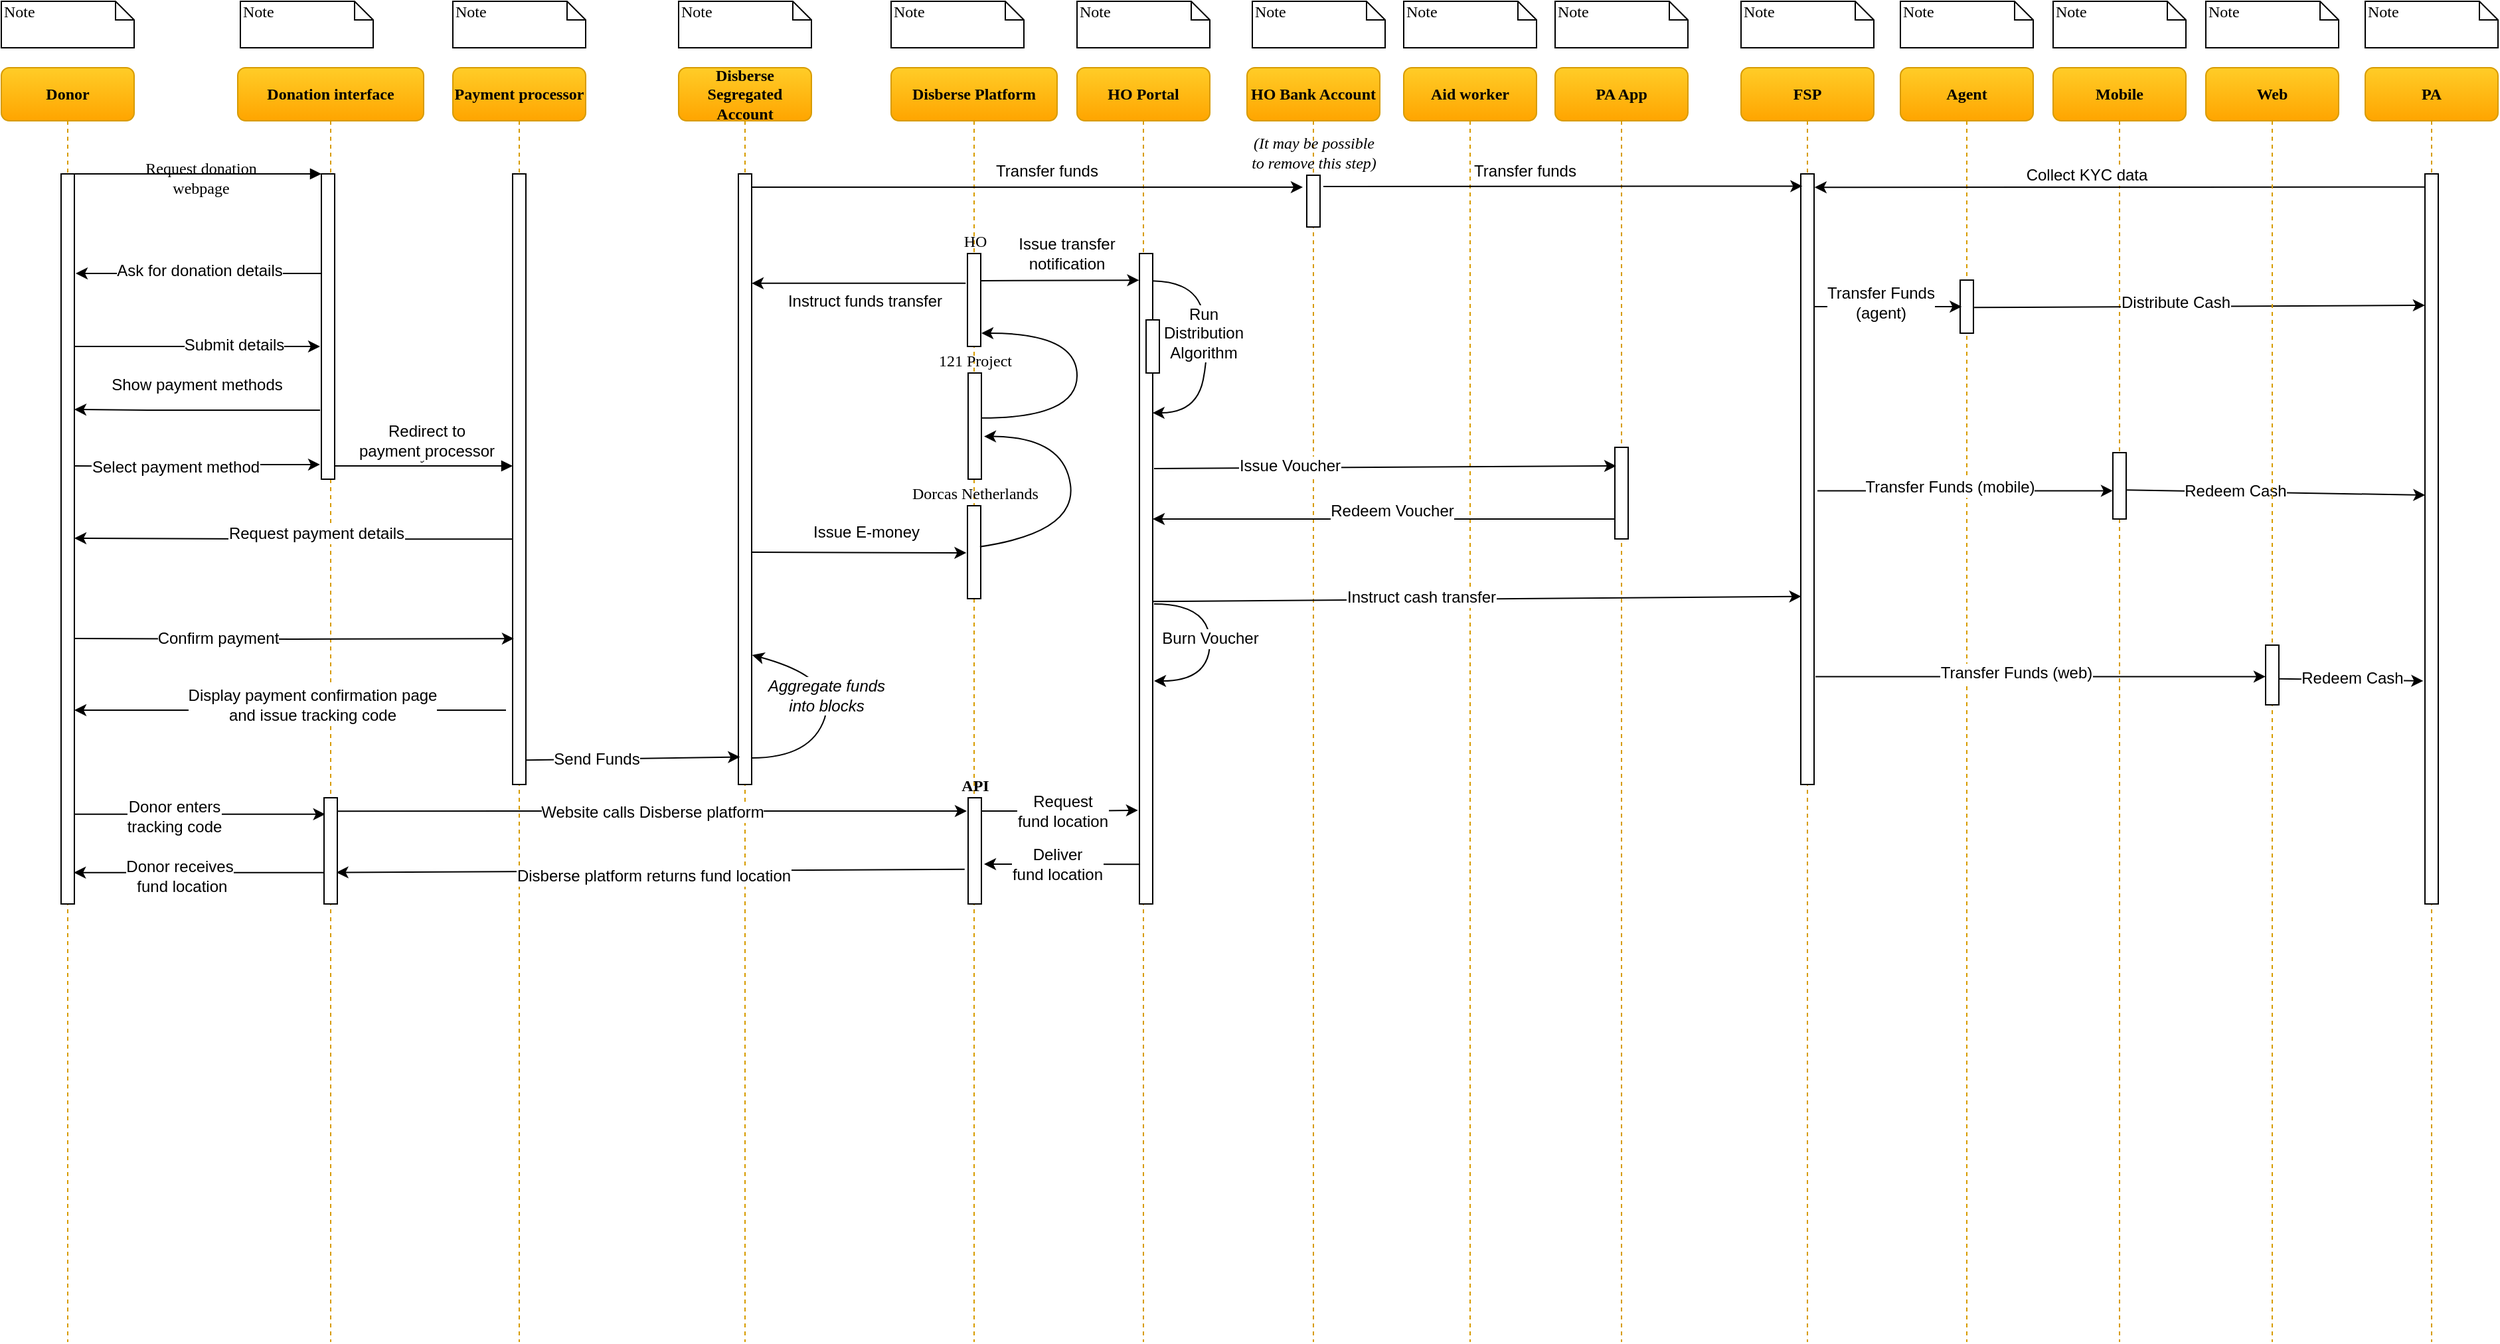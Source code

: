 <mxfile version="11.0.7" type="github"><diagram name="Voucher Economy" id="13e1069c-82ec-6db2-03f1-153e76fe0fe0"><mxGraphModel dx="1422" dy="810" grid="1" gridSize="10" guides="1" tooltips="1" connect="1" arrows="1" fold="1" page="1" pageScale="1" pageWidth="1169" pageHeight="827" background="#ffffff" math="0" shadow="0"><root><mxCell id="0"/><mxCell id="1" parent="0"/><mxCell id="7baba1c4bc27f4b0-2" value="Donation interface" style="shape=umlLifeline;perimeter=lifelinePerimeter;whiteSpace=wrap;html=1;container=1;collapsible=0;recursiveResize=0;outlineConnect=0;rounded=1;shadow=0;comic=0;labelBackgroundColor=none;strokeColor=#d79b00;strokeWidth=1;fillColor=#ffcd28;fontFamily=Verdana;fontSize=12;fontColor=#000000;align=center;fontStyle=1;gradientColor=#ffa500;" parent="1" vertex="1"><mxGeometry x="238" y="80" width="140" height="960" as="geometry"/></mxCell><mxCell id="7baba1c4bc27f4b0-10" value="" style="html=1;points=[];perimeter=orthogonalPerimeter;rounded=0;shadow=0;comic=0;labelBackgroundColor=none;strokeColor=#000000;strokeWidth=1;fillColor=#FFFFFF;fontFamily=Verdana;fontSize=12;fontColor=#000000;align=center;" parent="7baba1c4bc27f4b0-2" vertex="1"><mxGeometry x="63" y="80" width="10" height="230" as="geometry"/></mxCell><mxCell id="sv2td1icU-97Tw6SDSd2-31" value="" style="html=1;points=[];perimeter=orthogonalPerimeter;rounded=0;shadow=0;comic=0;labelBackgroundColor=none;strokeColor=#000000;strokeWidth=1;fillColor=#FFFFFF;fontFamily=Verdana;fontSize=12;fontColor=#000000;align=center;" parent="7baba1c4bc27f4b0-2" vertex="1"><mxGeometry x="65" y="550" width="10" height="80" as="geometry"/></mxCell><mxCell id="7baba1c4bc27f4b0-3" value="Payment processor" style="shape=umlLifeline;perimeter=lifelinePerimeter;whiteSpace=wrap;html=1;container=1;collapsible=0;recursiveResize=0;outlineConnect=0;rounded=1;shadow=0;comic=0;labelBackgroundColor=none;strokeColor=#d79b00;strokeWidth=1;fillColor=#ffcd28;fontFamily=Verdana;fontSize=12;fontColor=#000000;align=center;fontStyle=1;gradientColor=#ffa500;" parent="1" vertex="1"><mxGeometry x="400" y="80" width="100" height="960" as="geometry"/></mxCell><mxCell id="7baba1c4bc27f4b0-13" value="" style="html=1;points=[];perimeter=orthogonalPerimeter;rounded=0;shadow=0;comic=0;labelBackgroundColor=none;strokeColor=#000000;strokeWidth=1;fillColor=#FFFFFF;fontFamily=Verdana;fontSize=12;fontColor=#000000;align=center;" parent="7baba1c4bc27f4b0-3" vertex="1"><mxGeometry x="45" y="80" width="10" height="460" as="geometry"/></mxCell><mxCell id="7baba1c4bc27f4b0-4" value="Disberse Platform" style="shape=umlLifeline;perimeter=lifelinePerimeter;whiteSpace=wrap;html=1;container=1;collapsible=0;recursiveResize=0;outlineConnect=0;rounded=1;shadow=0;comic=0;labelBackgroundColor=none;strokeColor=#d79b00;strokeWidth=1;fillColor=#ffcd28;fontFamily=Verdana;fontSize=12;fontColor=#000000;align=center;fontStyle=1;gradientColor=#ffa500;" parent="1" vertex="1"><mxGeometry x="730" y="80" width="125" height="960" as="geometry"/></mxCell><mxCell id="CLC3MCdHt6e1u6FwwesH-14" value="121 Project" style="html=1;points=[];perimeter=orthogonalPerimeter;rounded=0;shadow=0;comic=0;labelBackgroundColor=none;strokeColor=#000000;strokeWidth=1;fillColor=#FFFFFF;fontFamily=Verdana;fontSize=12;fontColor=#000000;align=center;verticalAlign=bottom;labelPosition=center;verticalLabelPosition=top;" parent="7baba1c4bc27f4b0-4" vertex="1"><mxGeometry x="58" y="230" width="10" height="80" as="geometry"/></mxCell><mxCell id="sv2td1icU-97Tw6SDSd2-11" value="HO" style="html=1;points=[];perimeter=orthogonalPerimeter;rounded=0;shadow=0;comic=0;labelBackgroundColor=none;strokeColor=#000000;strokeWidth=1;fillColor=#FFFFFF;fontFamily=Verdana;fontSize=12;fontColor=#000000;align=center;verticalAlign=bottom;labelPosition=center;verticalLabelPosition=top;" parent="7baba1c4bc27f4b0-4" vertex="1"><mxGeometry x="57.5" y="140" width="10" height="70" as="geometry"/></mxCell><mxCell id="CLC3MCdHt6e1u6FwwesH-8" value="API" style="html=1;points=[];perimeter=orthogonalPerimeter;rounded=0;shadow=0;comic=0;labelBackgroundColor=none;strokeColor=#000000;strokeWidth=1;fillColor=#FFFFFF;fontFamily=Verdana;fontSize=12;fontColor=#000000;align=center;verticalAlign=bottom;labelPosition=center;verticalLabelPosition=top;fontStyle=1" parent="7baba1c4bc27f4b0-4" vertex="1"><mxGeometry x="58" y="550" width="10" height="80" as="geometry"/></mxCell><mxCell id="7baba1c4bc27f4b0-16" value="Dorcas Netherlands" style="html=1;points=[];perimeter=orthogonalPerimeter;rounded=0;shadow=0;comic=0;labelBackgroundColor=none;strokeColor=#000000;strokeWidth=1;fillColor=#FFFFFF;fontFamily=Verdana;fontSize=12;fontColor=#000000;align=center;verticalAlign=bottom;labelPosition=center;verticalLabelPosition=top;" parent="7baba1c4bc27f4b0-4" vertex="1"><mxGeometry x="57.5" y="330" width="10" height="70" as="geometry"/></mxCell><mxCell id="MZCYpXus2YXxp0_JFi9R-4" value="" style="curved=1;endArrow=classic;html=1;exitX=0.943;exitY=0.441;exitDx=0;exitDy=0;exitPerimeter=0;entryX=1.2;entryY=0.597;entryDx=0;entryDy=0;entryPerimeter=0;" parent="7baba1c4bc27f4b0-4" source="7baba1c4bc27f4b0-16" target="CLC3MCdHt6e1u6FwwesH-14" edge="1"><mxGeometry width="50" height="50" relative="1" as="geometry"><mxPoint x="90" y="300" as="sourcePoint"/><mxPoint x="140" y="250" as="targetPoint"/><Array as="points"><mxPoint x="140" y="350"/><mxPoint x="130" y="278"/></Array></mxGeometry></mxCell><mxCell id="MZCYpXus2YXxp0_JFi9R-5" value="" style="curved=1;endArrow=classic;html=1;exitX=1.047;exitY=0.424;exitDx=0;exitDy=0;exitPerimeter=0;" parent="7baba1c4bc27f4b0-4" source="CLC3MCdHt6e1u6FwwesH-14" edge="1"><mxGeometry width="50" height="50" relative="1" as="geometry"><mxPoint x="77" y="371" as="sourcePoint"/><mxPoint x="68" y="200" as="targetPoint"/><Array as="points"><mxPoint x="140" y="264"/><mxPoint x="140" y="200"/></Array></mxGeometry></mxCell><mxCell id="7baba1c4bc27f4b0-5" value="HO Portal" style="shape=umlLifeline;perimeter=lifelinePerimeter;whiteSpace=wrap;html=1;container=1;collapsible=0;recursiveResize=0;outlineConnect=0;rounded=1;shadow=0;comic=0;labelBackgroundColor=none;strokeColor=#d79b00;strokeWidth=1;fillColor=#ffcd28;fontFamily=Verdana;fontSize=12;fontColor=#000000;align=center;fontStyle=1;gradientColor=#ffa500;" parent="1" vertex="1"><mxGeometry x="870" y="80" width="100" height="960" as="geometry"/></mxCell><mxCell id="7baba1c4bc27f4b0-28" value="" style="html=1;points=[];perimeter=orthogonalPerimeter;rounded=0;shadow=0;comic=0;labelBackgroundColor=none;strokeColor=#000000;strokeWidth=1;fillColor=#FFFFFF;fontFamily=Verdana;fontSize=12;fontColor=#000000;align=center;labelPosition=center;verticalLabelPosition=top;verticalAlign=bottom;fontStyle=1" parent="7baba1c4bc27f4b0-5" vertex="1"><mxGeometry x="47" y="140" width="10" height="490" as="geometry"/></mxCell><mxCell id="THsMKbM7v9zUAKWdFE2i-22" style="edgeStyle=orthogonalEdgeStyle;curved=1;rounded=0;orthogonalLoop=1;jettySize=auto;html=1;" parent="7baba1c4bc27f4b0-5" edge="1"><mxGeometry relative="1" as="geometry"><Array as="points"><mxPoint x="100" y="404"/><mxPoint x="100" y="462"/></Array><mxPoint x="58" y="404" as="sourcePoint"/><mxPoint x="58" y="462" as="targetPoint"/></mxGeometry></mxCell><mxCell id="THsMKbM7v9zUAKWdFE2i-23" value="Burn Voucher" style="text;html=1;resizable=0;points=[];align=center;verticalAlign=middle;labelBackgroundColor=#ffffff;" parent="THsMKbM7v9zUAKWdFE2i-22" vertex="1" connectable="0"><mxGeometry x="0.193" y="2" relative="1" as="geometry"><mxPoint x="-2" y="-17" as="offset"/></mxGeometry></mxCell><mxCell id="qRKaCCTdjJu_XU82YGOG-8" value="" style="curved=1;endArrow=classic;html=1;exitX=0.989;exitY=0.042;exitDx=0;exitDy=0;exitPerimeter=0;entryX=0.989;entryY=0.245;entryDx=0;entryDy=0;entryPerimeter=0;" parent="7baba1c4bc27f4b0-5" source="7baba1c4bc27f4b0-28" target="7baba1c4bc27f4b0-28" edge="1"><mxGeometry width="50" height="50" relative="1" as="geometry"><mxPoint x="82" y="149.974" as="sourcePoint"/><mxPoint x="70" y="250" as="targetPoint"/><Array as="points"><mxPoint x="90" y="161"/><mxPoint x="100" y="210"/><mxPoint x="90" y="260"/></Array></mxGeometry></mxCell><mxCell id="gAQmJGvZ8577cvFtCeLF-3" value="Run&lt;br&gt;Distribution&lt;br&gt;Algorithm" style="text;html=1;resizable=0;points=[];align=center;verticalAlign=middle;labelBackgroundColor=#ffffff;" parent="qRKaCCTdjJu_XU82YGOG-8" vertex="1" connectable="0"><mxGeometry x="-0.132" y="-3" relative="1" as="geometry"><mxPoint as="offset"/></mxGeometry></mxCell><mxCell id="7baba1c4bc27f4b0-6" value="PA App" style="shape=umlLifeline;perimeter=lifelinePerimeter;whiteSpace=wrap;html=1;container=1;collapsible=0;recursiveResize=0;outlineConnect=0;rounded=1;shadow=0;comic=0;labelBackgroundColor=none;strokeColor=#d79b00;strokeWidth=1;fillColor=#ffcd28;fontFamily=Verdana;fontSize=12;fontColor=#000000;align=center;fontStyle=1;gradientColor=#ffa500;" parent="1" vertex="1"><mxGeometry x="1230" y="80" width="100" height="960" as="geometry"/></mxCell><mxCell id="vI3f5IoLLGRc8CSVyJ3I-20" value="" style="html=1;points=[];perimeter=orthogonalPerimeter;rounded=0;shadow=0;comic=0;labelBackgroundColor=none;strokeColor=#000000;strokeWidth=1;fillColor=#FFFFFF;fontFamily=Verdana;fontSize=12;fontColor=#000000;align=center;verticalAlign=bottom;labelPosition=center;verticalLabelPosition=top;" parent="7baba1c4bc27f4b0-6" vertex="1"><mxGeometry x="45" y="286" width="10" height="69" as="geometry"/></mxCell><mxCell id="7baba1c4bc27f4b0-7" value="FSP" style="shape=umlLifeline;perimeter=lifelinePerimeter;whiteSpace=wrap;html=1;container=1;collapsible=0;recursiveResize=0;outlineConnect=0;rounded=1;shadow=0;comic=0;labelBackgroundColor=none;strokeWidth=1;fillColor=#ffcd28;fontFamily=Verdana;fontSize=12;align=center;fontStyle=1;strokeColor=#d79b00;gradientColor=#ffa500;" parent="1" vertex="1"><mxGeometry x="1370" y="80" width="100" height="960" as="geometry"/></mxCell><mxCell id="5wzmOpLxwS4jzTL7WLW5-13" value="" style="html=1;points=[];perimeter=orthogonalPerimeter;rounded=0;shadow=0;comic=0;labelBackgroundColor=none;strokeColor=#000000;strokeWidth=1;fillColor=#FFFFFF;fontFamily=Verdana;fontSize=12;fontColor=#000000;align=center;verticalAlign=bottom;labelPosition=center;verticalLabelPosition=top;direction=west;" parent="7baba1c4bc27f4b0-7" vertex="1"><mxGeometry x="45" y="80" width="10" height="460" as="geometry"/></mxCell><mxCell id="7baba1c4bc27f4b0-8" value="Donor" style="shape=umlLifeline;perimeter=lifelinePerimeter;whiteSpace=wrap;html=1;container=1;collapsible=0;recursiveResize=0;outlineConnect=0;rounded=1;shadow=0;comic=0;labelBackgroundColor=none;strokeColor=#d79b00;strokeWidth=1;fillColor=#ffcd28;fontFamily=Verdana;fontSize=12;fontColor=#000000;align=center;fontStyle=1;gradientColor=#ffa500;" parent="1" vertex="1"><mxGeometry x="60" y="80" width="100" height="960" as="geometry"/></mxCell><mxCell id="7baba1c4bc27f4b0-9" value="" style="html=1;points=[];perimeter=orthogonalPerimeter;rounded=0;shadow=0;comic=0;labelBackgroundColor=none;strokeColor=#000000;strokeWidth=1;fillColor=#FFFFFF;fontFamily=Verdana;fontSize=12;fontColor=#000000;align=center;" parent="7baba1c4bc27f4b0-8" vertex="1"><mxGeometry x="45" y="80" width="10" height="550" as="geometry"/></mxCell><mxCell id="7baba1c4bc27f4b0-11" value="Request donation &lt;br&gt;webpage" style="html=1;verticalAlign=bottom;endArrow=block;entryX=0;entryY=0;labelBackgroundColor=none;fontFamily=Verdana;fontSize=12;edgeStyle=elbowEdgeStyle;elbow=vertical;" parent="1" source="7baba1c4bc27f4b0-9" target="7baba1c4bc27f4b0-10" edge="1"><mxGeometry x="0.021" y="-20" relative="1" as="geometry"><mxPoint x="220" y="190" as="sourcePoint"/><mxPoint as="offset"/></mxGeometry></mxCell><mxCell id="7baba1c4bc27f4b0-14" value="y" style="html=1;verticalAlign=bottom;endArrow=block;entryX=0;entryY=0;labelBackgroundColor=none;fontFamily=Verdana;fontSize=12;edgeStyle=elbowEdgeStyle;elbow=vertical;" parent="1" edge="1"><mxGeometry relative="1" as="geometry"><mxPoint x="311" y="380" as="sourcePoint"/><mxPoint x="445" y="380" as="targetPoint"/></mxGeometry></mxCell><mxCell id="qRKaCCTdjJu_XU82YGOG-2" value="Redirect to&lt;br&gt;payment processor" style="text;html=1;resizable=0;points=[];align=center;verticalAlign=middle;labelBackgroundColor=#ffffff;" parent="7baba1c4bc27f4b0-14" vertex="1" connectable="0"><mxGeometry y="34" relative="1" as="geometry"><mxPoint x="2" y="15" as="offset"/></mxGeometry></mxCell><mxCell id="7baba1c4bc27f4b0-40" value="Note" style="shape=note;whiteSpace=wrap;html=1;size=14;verticalAlign=top;align=left;spacingTop=-6;rounded=0;shadow=0;comic=0;labelBackgroundColor=none;strokeColor=#000000;strokeWidth=1;fillColor=#FFFFFF;fontFamily=Verdana;fontSize=12;fontColor=#000000;" parent="1" vertex="1"><mxGeometry x="60" y="30" width="100" height="35" as="geometry"/></mxCell><mxCell id="7baba1c4bc27f4b0-41" value="Note" style="shape=note;whiteSpace=wrap;html=1;size=14;verticalAlign=top;align=left;spacingTop=-6;rounded=0;shadow=0;comic=0;labelBackgroundColor=none;strokeColor=#000000;strokeWidth=1;fillColor=#FFFFFF;fontFamily=Verdana;fontSize=12;fontColor=#000000;" parent="1" vertex="1"><mxGeometry x="240" y="30" width="100" height="35" as="geometry"/></mxCell><mxCell id="7baba1c4bc27f4b0-42" value="Note" style="shape=note;whiteSpace=wrap;html=1;size=14;verticalAlign=top;align=left;spacingTop=-6;rounded=0;shadow=0;comic=0;labelBackgroundColor=none;strokeColor=#000000;strokeWidth=1;fillColor=#FFFFFF;fontFamily=Verdana;fontSize=12;fontColor=#000000;" parent="1" vertex="1"><mxGeometry x="400" y="30" width="100" height="35" as="geometry"/></mxCell><mxCell id="7baba1c4bc27f4b0-43" value="Note" style="shape=note;whiteSpace=wrap;html=1;size=14;verticalAlign=top;align=left;spacingTop=-6;rounded=0;shadow=0;comic=0;labelBackgroundColor=none;strokeColor=#000000;strokeWidth=1;fillColor=#FFFFFF;fontFamily=Verdana;fontSize=12;fontColor=#000000;" parent="1" vertex="1"><mxGeometry x="730" y="30" width="100" height="35" as="geometry"/></mxCell><mxCell id="7baba1c4bc27f4b0-44" value="Note" style="shape=note;whiteSpace=wrap;html=1;size=14;verticalAlign=top;align=left;spacingTop=-6;rounded=0;shadow=0;comic=0;labelBackgroundColor=none;strokeColor=#000000;strokeWidth=1;fillColor=#FFFFFF;fontFamily=Verdana;fontSize=12;fontColor=#000000;" parent="1" vertex="1"><mxGeometry x="870" y="30" width="100" height="35" as="geometry"/></mxCell><mxCell id="7baba1c4bc27f4b0-45" value="Note" style="shape=note;whiteSpace=wrap;html=1;size=14;verticalAlign=top;align=left;spacingTop=-6;rounded=0;shadow=0;comic=0;labelBackgroundColor=none;strokeColor=#000000;strokeWidth=1;fillColor=#FFFFFF;fontFamily=Verdana;fontSize=12;fontColor=#000000;" parent="1" vertex="1"><mxGeometry x="1230" y="30" width="100" height="35" as="geometry"/></mxCell><mxCell id="7baba1c4bc27f4b0-46" value="Note" style="shape=note;whiteSpace=wrap;html=1;size=14;verticalAlign=top;align=left;spacingTop=-6;rounded=0;shadow=0;comic=0;labelBackgroundColor=none;strokeColor=#000000;strokeWidth=1;fillColor=#FFFFFF;fontFamily=Verdana;fontSize=12;fontColor=#000000;" parent="1" vertex="1"><mxGeometry x="1370" y="30" width="100" height="35" as="geometry"/></mxCell><mxCell id="b2-2HGAX1U4sF1IdMZ35-1" style="edgeStyle=orthogonalEdgeStyle;rounded=0;orthogonalLoop=1;jettySize=auto;html=1;entryX=1.1;entryY=0.261;entryDx=0;entryDy=0;entryPerimeter=0;" parent="1" edge="1"><mxGeometry relative="1" as="geometry"><mxPoint x="301" y="235" as="sourcePoint"/><mxPoint x="116" y="235" as="targetPoint"/></mxGeometry></mxCell><mxCell id="b2-2HGAX1U4sF1IdMZ35-2" value="Ask for donation details" style="text;html=1;resizable=0;points=[];align=center;verticalAlign=middle;labelBackgroundColor=#ffffff;" parent="b2-2HGAX1U4sF1IdMZ35-1" vertex="1" connectable="0"><mxGeometry x="-0.131" y="3" relative="1" as="geometry"><mxPoint x="-12" y="-5" as="offset"/></mxGeometry></mxCell><mxCell id="b2-2HGAX1U4sF1IdMZ35-3" style="edgeStyle=orthogonalEdgeStyle;rounded=0;orthogonalLoop=1;jettySize=auto;html=1;entryX=-0.1;entryY=0.957;entryDx=0;entryDy=0;entryPerimeter=0;" parent="1" edge="1"><mxGeometry relative="1" as="geometry"><mxPoint x="115" y="290" as="sourcePoint"/><mxPoint x="300" y="290" as="targetPoint"/></mxGeometry></mxCell><mxCell id="b2-2HGAX1U4sF1IdMZ35-4" value="Submit details" style="text;html=1;resizable=0;points=[];align=center;verticalAlign=middle;labelBackgroundColor=#ffffff;" parent="b2-2HGAX1U4sF1IdMZ35-3" vertex="1" connectable="0"><mxGeometry x="0.297" y="1" relative="1" as="geometry"><mxPoint as="offset"/></mxGeometry></mxCell><mxCell id="b2-2HGAX1U4sF1IdMZ35-5" style="edgeStyle=orthogonalEdgeStyle;rounded=0;orthogonalLoop=1;jettySize=auto;html=1;entryX=1.324;entryY=0.363;entryDx=0;entryDy=0;entryPerimeter=0;" parent="1" edge="1"><mxGeometry relative="1" as="geometry"><mxPoint x="300" y="338" as="sourcePoint"/><Array as="points"><mxPoint x="170" y="338"/><mxPoint x="170" y="338"/></Array><mxPoint x="115" y="337.5" as="targetPoint"/></mxGeometry></mxCell><mxCell id="b2-2HGAX1U4sF1IdMZ35-6" value="Show payment methods" style="text;html=1;resizable=0;points=[];align=center;verticalAlign=middle;labelBackgroundColor=#ffffff;" parent="b2-2HGAX1U4sF1IdMZ35-5" vertex="1" connectable="0"><mxGeometry x="0.248" y="-2" relative="1" as="geometry"><mxPoint x="22" y="-17.5" as="offset"/></mxGeometry></mxCell><mxCell id="b2-2HGAX1U4sF1IdMZ35-7" style="edgeStyle=orthogonalEdgeStyle;rounded=0;orthogonalLoop=1;jettySize=auto;html=1;entryX=-0.1;entryY=0.952;entryDx=0;entryDy=0;entryPerimeter=0;" parent="1" target="7baba1c4bc27f4b0-10" edge="1"><mxGeometry relative="1" as="geometry"><mxPoint x="115" y="380" as="sourcePoint"/><mxPoint x="280" y="380" as="targetPoint"/><Array as="points"/></mxGeometry></mxCell><mxCell id="b2-2HGAX1U4sF1IdMZ35-8" value="Select payment method" style="text;html=1;resizable=0;points=[];align=center;verticalAlign=middle;labelBackgroundColor=#ffffff;" parent="b2-2HGAX1U4sF1IdMZ35-7" vertex="1" connectable="0"><mxGeometry x="-0.426" y="-31" relative="1" as="geometry"><mxPoint x="22" y="-31" as="offset"/></mxGeometry></mxCell><mxCell id="b2-2HGAX1U4sF1IdMZ35-9" style="edgeStyle=orthogonalEdgeStyle;rounded=0;orthogonalLoop=1;jettySize=auto;html=1;entryX=1.1;entryY=0.782;entryDx=0;entryDy=0;entryPerimeter=0;" parent="1" edge="1"><mxGeometry relative="1" as="geometry"><mxPoint x="440" y="564" as="sourcePoint"/><mxPoint x="115" y="564" as="targetPoint"/></mxGeometry></mxCell><mxCell id="b2-2HGAX1U4sF1IdMZ35-11" value="Display payment confirmation page&lt;br&gt;and issue tracking code" style="text;html=1;resizable=0;points=[];align=center;verticalAlign=middle;labelBackgroundColor=#ffffff;" parent="b2-2HGAX1U4sF1IdMZ35-9" vertex="1" connectable="0"><mxGeometry x="-0.299" y="3" relative="1" as="geometry"><mxPoint x="-32" y="-7" as="offset"/></mxGeometry></mxCell><mxCell id="b2-2HGAX1U4sF1IdMZ35-12" style="edgeStyle=orthogonalEdgeStyle;rounded=0;orthogonalLoop=1;jettySize=auto;html=1;entryX=0.094;entryY=0.761;entryDx=0;entryDy=0;entryPerimeter=0;" parent="1" target="7baba1c4bc27f4b0-13" edge="1"><mxGeometry relative="1" as="geometry"><mxPoint x="115" y="510" as="sourcePoint"/><mxPoint x="440" y="510" as="targetPoint"/><Array as="points"/></mxGeometry></mxCell><mxCell id="b2-2HGAX1U4sF1IdMZ35-13" value="Confirm payment" style="text;html=1;resizable=0;points=[];align=center;verticalAlign=middle;labelBackgroundColor=#ffffff;" parent="b2-2HGAX1U4sF1IdMZ35-12" vertex="1" connectable="0"><mxGeometry x="-0.373" y="-56" relative="1" as="geometry"><mxPoint x="4" y="-57" as="offset"/></mxGeometry></mxCell><mxCell id="CLC3MCdHt6e1u6FwwesH-6" value="Disberse Segregated Account" style="shape=umlLifeline;perimeter=lifelinePerimeter;whiteSpace=wrap;html=1;container=1;collapsible=0;recursiveResize=0;outlineConnect=0;rounded=1;shadow=0;comic=0;labelBackgroundColor=none;strokeColor=#d79b00;strokeWidth=1;fillColor=#ffcd28;fontFamily=Verdana;fontSize=12;fontColor=#000000;align=center;fontStyle=1;gradientColor=#ffa500;" parent="1" vertex="1"><mxGeometry x="570" y="80" width="100" height="960" as="geometry"/></mxCell><mxCell id="CLC3MCdHt6e1u6FwwesH-10" value="" style="html=1;points=[];perimeter=orthogonalPerimeter;rounded=0;shadow=0;comic=0;labelBackgroundColor=none;strokeColor=#000000;strokeWidth=1;fillColor=#FFFFFF;fontFamily=Verdana;fontSize=12;fontColor=#000000;align=center;labelPosition=center;verticalLabelPosition=top;verticalAlign=bottom;" parent="CLC3MCdHt6e1u6FwwesH-6" vertex="1"><mxGeometry x="45" y="80" width="10" height="460" as="geometry"/></mxCell><mxCell id="MZCYpXus2YXxp0_JFi9R-1" value="" style="curved=1;endArrow=classic;html=1;entryX=1.039;entryY=0.788;entryDx=0;entryDy=0;entryPerimeter=0;" parent="CLC3MCdHt6e1u6FwwesH-6" target="CLC3MCdHt6e1u6FwwesH-10" edge="1"><mxGeometry width="50" height="50" relative="1" as="geometry"><mxPoint x="55" y="520" as="sourcePoint"/><mxPoint x="45" y="443" as="targetPoint"/><Array as="points"><mxPoint x="100" y="520"/><mxPoint x="120" y="460"/></Array></mxGeometry></mxCell><mxCell id="MZCYpXus2YXxp0_JFi9R-2" value="&lt;i&gt;Aggregate funds&lt;br&gt;into blocks&lt;/i&gt;&lt;br&gt;" style="text;html=1;resizable=0;points=[];align=center;verticalAlign=middle;labelBackgroundColor=#ffffff;" parent="MZCYpXus2YXxp0_JFi9R-1" vertex="1" connectable="0"><mxGeometry x="0.055" y="5" relative="1" as="geometry"><mxPoint y="-1" as="offset"/></mxGeometry></mxCell><mxCell id="CLC3MCdHt6e1u6FwwesH-9" value="Note" style="shape=note;whiteSpace=wrap;html=1;size=14;verticalAlign=top;align=left;spacingTop=-6;rounded=0;shadow=0;comic=0;labelBackgroundColor=none;strokeColor=#000000;strokeWidth=1;fillColor=#FFFFFF;fontFamily=Verdana;fontSize=12;fontColor=#000000;" parent="1" vertex="1"><mxGeometry x="570" y="30" width="100" height="35" as="geometry"/></mxCell><mxCell id="CLC3MCdHt6e1u6FwwesH-25" value="Aid worker" style="shape=umlLifeline;perimeter=lifelinePerimeter;whiteSpace=wrap;html=1;container=1;collapsible=0;recursiveResize=0;outlineConnect=0;rounded=1;shadow=0;comic=0;labelBackgroundColor=none;strokeColor=#d79b00;strokeWidth=1;fillColor=#ffcd28;fontFamily=Verdana;fontSize=12;fontColor=#000000;align=center;fontStyle=1;gradientColor=#ffa500;" parent="1" vertex="1"><mxGeometry x="1116" y="80" width="100" height="960" as="geometry"/></mxCell><mxCell id="CLC3MCdHt6e1u6FwwesH-26" value="Note" style="shape=note;whiteSpace=wrap;html=1;size=14;verticalAlign=top;align=left;spacingTop=-6;rounded=0;shadow=0;comic=0;labelBackgroundColor=none;strokeColor=#000000;strokeWidth=1;fillColor=#FFFFFF;fontFamily=Verdana;fontSize=12;fontColor=#000000;" parent="1" vertex="1"><mxGeometry x="1116" y="30" width="100" height="35" as="geometry"/></mxCell><mxCell id="CLC3MCdHt6e1u6FwwesH-33" value="" style="html=1;points=[];perimeter=orthogonalPerimeter;rounded=0;shadow=0;comic=0;labelBackgroundColor=none;strokeColor=#000000;strokeWidth=1;fillColor=#FFFFFF;fontFamily=Verdana;fontSize=12;fontColor=#000000;align=center;verticalAlign=bottom;labelPosition=center;verticalLabelPosition=top;fontStyle=1" parent="1" vertex="1"><mxGeometry x="922" y="270" width="10" height="40" as="geometry"/></mxCell><mxCell id="5wzmOpLxwS4jzTL7WLW5-15" value="Agent" style="shape=umlLifeline;perimeter=lifelinePerimeter;whiteSpace=wrap;html=1;container=1;collapsible=0;recursiveResize=0;outlineConnect=0;rounded=1;shadow=0;comic=0;labelBackgroundColor=none;strokeWidth=1;fillColor=#ffcd28;fontFamily=Verdana;fontSize=12;align=center;fontStyle=1;strokeColor=#d79b00;gradientColor=#ffa500;" parent="1" vertex="1"><mxGeometry x="1490" y="80" width="100" height="960" as="geometry"/></mxCell><mxCell id="5wzmOpLxwS4jzTL7WLW5-16" value="" style="html=1;points=[];perimeter=orthogonalPerimeter;rounded=0;shadow=0;comic=0;labelBackgroundColor=none;strokeColor=#000000;strokeWidth=1;fillColor=#FFFFFF;fontFamily=Verdana;fontSize=12;fontColor=#000000;align=center;verticalAlign=bottom;labelPosition=center;verticalLabelPosition=top;direction=west;" parent="5wzmOpLxwS4jzTL7WLW5-15" vertex="1"><mxGeometry x="45" y="160" width="10" height="40" as="geometry"/></mxCell><mxCell id="5wzmOpLxwS4jzTL7WLW5-17" value="Mobile" style="shape=umlLifeline;perimeter=lifelinePerimeter;whiteSpace=wrap;html=1;container=1;collapsible=0;recursiveResize=0;outlineConnect=0;rounded=1;shadow=0;comic=0;labelBackgroundColor=none;strokeWidth=1;fillColor=#ffcd28;fontFamily=Verdana;fontSize=12;align=center;fontStyle=1;strokeColor=#d79b00;gradientColor=#ffa500;" parent="1" vertex="1"><mxGeometry x="1605" y="80" width="100" height="960" as="geometry"/></mxCell><mxCell id="5wzmOpLxwS4jzTL7WLW5-18" value="" style="html=1;points=[];perimeter=orthogonalPerimeter;rounded=0;shadow=0;comic=0;labelBackgroundColor=none;strokeColor=#000000;strokeWidth=1;fillColor=#FFFFFF;fontFamily=Verdana;fontSize=12;fontColor=#000000;align=center;verticalAlign=bottom;labelPosition=center;verticalLabelPosition=top;direction=west;" parent="5wzmOpLxwS4jzTL7WLW5-17" vertex="1"><mxGeometry x="45" y="290" width="10" height="50" as="geometry"/></mxCell><mxCell id="sv2td1icU-97Tw6SDSd2-21" value="PA" style="shape=umlLifeline;perimeter=lifelinePerimeter;whiteSpace=wrap;html=1;container=1;collapsible=0;recursiveResize=0;outlineConnect=0;rounded=1;shadow=0;comic=0;labelBackgroundColor=none;strokeWidth=1;fillColor=#ffcd28;fontFamily=Verdana;fontSize=12;align=center;fontStyle=1;strokeColor=#d79b00;gradientColor=#ffa500;" parent="1" vertex="1"><mxGeometry x="1840" y="80" width="100" height="960" as="geometry"/></mxCell><mxCell id="sv2td1icU-97Tw6SDSd2-22" value="" style="html=1;points=[];perimeter=orthogonalPerimeter;rounded=0;shadow=0;comic=0;labelBackgroundColor=none;strokeColor=#000000;strokeWidth=1;fillColor=#FFFFFF;fontFamily=Verdana;fontSize=12;fontColor=#000000;align=center;verticalAlign=bottom;labelPosition=center;verticalLabelPosition=top;direction=west;" parent="sv2td1icU-97Tw6SDSd2-21" vertex="1"><mxGeometry x="45" y="80" width="10" height="550" as="geometry"/></mxCell><mxCell id="sv2td1icU-97Tw6SDSd2-23" value="Note" style="shape=note;whiteSpace=wrap;html=1;size=14;verticalAlign=top;align=left;spacingTop=-6;rounded=0;shadow=0;comic=0;labelBackgroundColor=none;strokeColor=#000000;strokeWidth=1;fillColor=#FFFFFF;fontFamily=Verdana;fontSize=12;fontColor=#000000;" parent="1" vertex="1"><mxGeometry x="1490" y="30" width="100" height="35" as="geometry"/></mxCell><mxCell id="sv2td1icU-97Tw6SDSd2-25" value="Note" style="shape=note;whiteSpace=wrap;html=1;size=14;verticalAlign=top;align=left;spacingTop=-6;rounded=0;shadow=0;comic=0;labelBackgroundColor=none;strokeColor=#000000;strokeWidth=1;fillColor=#FFFFFF;fontFamily=Verdana;fontSize=12;fontColor=#000000;" parent="1" vertex="1"><mxGeometry x="1605" y="30" width="100" height="35" as="geometry"/></mxCell><mxCell id="sv2td1icU-97Tw6SDSd2-27" value="Note" style="shape=note;whiteSpace=wrap;html=1;size=14;verticalAlign=top;align=left;spacingTop=-6;rounded=0;shadow=0;comic=0;labelBackgroundColor=none;strokeColor=#000000;strokeWidth=1;fillColor=#FFFFFF;fontFamily=Verdana;fontSize=12;fontColor=#000000;" parent="1" vertex="1"><mxGeometry x="1840" y="30" width="100" height="35" as="geometry"/></mxCell><mxCell id="sv2td1icU-97Tw6SDSd2-33" value="" style="endArrow=classic;html=1;entryX=0.085;entryY=0.155;entryDx=0;entryDy=0;entryPerimeter=0;" parent="1" source="7baba1c4bc27f4b0-9" target="sv2td1icU-97Tw6SDSd2-31" edge="1"><mxGeometry width="50" height="50" relative="1" as="geometry"><mxPoint x="170" y="667" as="sourcePoint"/><mxPoint x="220" y="617" as="targetPoint"/></mxGeometry></mxCell><mxCell id="sv2td1icU-97Tw6SDSd2-34" value="Donor enters &lt;br&gt;tracking code" style="text;html=1;resizable=0;points=[];align=center;verticalAlign=middle;labelBackgroundColor=#ffffff;" parent="sv2td1icU-97Tw6SDSd2-33" vertex="1" connectable="0"><mxGeometry x="-0.206" y="-1" relative="1" as="geometry"><mxPoint as="offset"/></mxGeometry></mxCell><mxCell id="sv2td1icU-97Tw6SDSd2-35" value="" style="endArrow=classic;html=1;exitX=1.008;exitY=0.126;exitDx=0;exitDy=0;exitPerimeter=0;" parent="1" source="sv2td1icU-97Tw6SDSd2-31" edge="1"><mxGeometry width="50" height="50" relative="1" as="geometry"><mxPoint x="340" y="650" as="sourcePoint"/><mxPoint x="787" y="640" as="targetPoint"/></mxGeometry></mxCell><mxCell id="sv2td1icU-97Tw6SDSd2-36" value="Website calls Disberse platform" style="text;html=1;resizable=0;points=[];align=center;verticalAlign=middle;labelBackgroundColor=#ffffff;" parent="sv2td1icU-97Tw6SDSd2-35" vertex="1" connectable="0"><mxGeometry x="-0.206" y="-1" relative="1" as="geometry"><mxPoint x="49" as="offset"/></mxGeometry></mxCell><mxCell id="sv2td1icU-97Tw6SDSd2-39" value="" style="endArrow=classic;html=1;exitX=-0.261;exitY=0.674;exitDx=0;exitDy=0;exitPerimeter=0;entryX=0.931;entryY=0.703;entryDx=0;entryDy=0;entryPerimeter=0;" parent="1" source="CLC3MCdHt6e1u6FwwesH-8" target="sv2td1icU-97Tw6SDSd2-31" edge="1"><mxGeometry width="50" height="50" relative="1" as="geometry"><mxPoint x="575" y="735" as="sourcePoint"/><mxPoint x="625" y="685" as="targetPoint"/></mxGeometry></mxCell><mxCell id="sv2td1icU-97Tw6SDSd2-41" value="Disberse platform returns fund location" style="text;html=1;resizable=0;points=[];align=center;verticalAlign=middle;labelBackgroundColor=#ffffff;" parent="sv2td1icU-97Tw6SDSd2-39" vertex="1" connectable="0"><mxGeometry x="0.484" relative="1" as="geometry"><mxPoint x="116" y="3" as="offset"/></mxGeometry></mxCell><mxCell id="sv2td1icU-97Tw6SDSd2-43" value="" style="endArrow=classic;html=1;entryX=0.962;entryY=0.957;entryDx=0;entryDy=0;entryPerimeter=0;" parent="1" source="sv2td1icU-97Tw6SDSd2-31" target="7baba1c4bc27f4b0-9" edge="1"><mxGeometry width="50" height="50" relative="1" as="geometry"><mxPoint x="174" y="770" as="sourcePoint"/><mxPoint x="224" y="720" as="targetPoint"/></mxGeometry></mxCell><mxCell id="sv2td1icU-97Tw6SDSd2-44" value="Donor receives&lt;br&gt;&amp;nbsp;fund location" style="text;html=1;resizable=0;points=[];align=center;verticalAlign=middle;labelBackgroundColor=#ffffff;" parent="sv2td1icU-97Tw6SDSd2-43" vertex="1" connectable="0"><mxGeometry x="0.165" y="2" relative="1" as="geometry"><mxPoint as="offset"/></mxGeometry></mxCell><mxCell id="MZCYpXus2YXxp0_JFi9R-3" value="" style="endArrow=classic;html=1;exitX=-0.134;exitY=0.32;exitDx=0;exitDy=0;exitPerimeter=0;" parent="1" source="sv2td1icU-97Tw6SDSd2-11" target="CLC3MCdHt6e1u6FwwesH-10" edge="1"><mxGeometry width="50" height="50" relative="1" as="geometry"><mxPoint x="690" y="279.923" as="sourcePoint"/><mxPoint x="740" y="229.923" as="targetPoint"/></mxGeometry></mxCell><mxCell id="MZCYpXus2YXxp0_JFi9R-6" value="Instruct funds transfer" style="text;html=1;resizable=0;points=[];align=center;verticalAlign=middle;labelBackgroundColor=#ffffff;" parent="MZCYpXus2YXxp0_JFi9R-3" vertex="1" connectable="0"><mxGeometry x="0.239" y="-2" relative="1" as="geometry"><mxPoint x="24" y="15" as="offset"/></mxGeometry></mxCell><mxCell id="MZCYpXus2YXxp0_JFi9R-9" value="" style="endArrow=classic;html=1;" parent="1" source="CLC3MCdHt6e1u6FwwesH-10" edge="1"><mxGeometry width="50" height="50" relative="1" as="geometry"><mxPoint x="660" y="184.962" as="sourcePoint"/><mxPoint x="1040" y="170" as="targetPoint"/></mxGeometry></mxCell><mxCell id="MZCYpXus2YXxp0_JFi9R-10" value="Transfer funds" style="text;html=1;resizable=0;points=[];align=center;verticalAlign=middle;labelBackgroundColor=#ffffff;" parent="MZCYpXus2YXxp0_JFi9R-9" vertex="1" connectable="0"><mxGeometry x="0.048" y="-3" relative="1" as="geometry"><mxPoint x="4" y="-15" as="offset"/></mxGeometry></mxCell><mxCell id="MZCYpXus2YXxp0_JFi9R-11" value="" style="endArrow=classic;html=1;exitX=-0.056;exitY=0.484;exitDx=0;exitDy=0;exitPerimeter=0;entryX=1.006;entryY=0.82;entryDx=0;entryDy=0;entryPerimeter=0;" parent="1" source="5wzmOpLxwS4jzTL7WLW5-16" target="sv2td1icU-97Tw6SDSd2-22" edge="1"><mxGeometry width="50" height="50" relative="1" as="geometry"><mxPoint x="1560" y="258" as="sourcePoint"/><mxPoint x="1860" y="258" as="targetPoint"/></mxGeometry></mxCell><mxCell id="MZCYpXus2YXxp0_JFi9R-12" value="Distribute Cash" style="text;html=1;resizable=0;points=[];align=center;verticalAlign=middle;labelBackgroundColor=#ffffff;" parent="MZCYpXus2YXxp0_JFi9R-11" vertex="1" connectable="0"><mxGeometry x="-0.11" y="3" relative="1" as="geometry"><mxPoint as="offset"/></mxGeometry></mxCell><mxCell id="MZCYpXus2YXxp0_JFi9R-15" value="" style="endArrow=classic;html=1;entryX=0.884;entryY=0.5;entryDx=0;entryDy=0;entryPerimeter=0;" parent="1" source="5wzmOpLxwS4jzTL7WLW5-13" target="5wzmOpLxwS4jzTL7WLW5-16" edge="1"><mxGeometry width="50" height="50" relative="1" as="geometry"><mxPoint x="1426.16" y="236.38" as="sourcePoint"/><mxPoint x="1560" y="74" as="targetPoint"/></mxGeometry></mxCell><mxCell id="MZCYpXus2YXxp0_JFi9R-16" value="Transfer Funds&lt;br&gt;(agent)" style="text;html=1;resizable=0;points=[];align=center;verticalAlign=middle;labelBackgroundColor=#ffffff;" parent="MZCYpXus2YXxp0_JFi9R-15" vertex="1" connectable="0"><mxGeometry x="-0.11" y="3" relative="1" as="geometry"><mxPoint as="offset"/></mxGeometry></mxCell><mxCell id="MZCYpXus2YXxp0_JFi9R-19" value="" style="endArrow=classic;html=1;exitX=-0.252;exitY=0.481;exitDx=0;exitDy=0;exitPerimeter=0;" parent="1" source="5wzmOpLxwS4jzTL7WLW5-13" target="5wzmOpLxwS4jzTL7WLW5-18" edge="1"><mxGeometry width="50" height="50" relative="1" as="geometry"><mxPoint x="1460" y="378.5" as="sourcePoint"/><mxPoint x="1750" y="381.5" as="targetPoint"/><Array as="points"/></mxGeometry></mxCell><mxCell id="MZCYpXus2YXxp0_JFi9R-20" value="Transfer Funds (mobile)" style="text;html=1;resizable=0;points=[];align=center;verticalAlign=middle;labelBackgroundColor=#ffffff;" parent="MZCYpXus2YXxp0_JFi9R-19" vertex="1" connectable="0"><mxGeometry x="-0.11" y="3" relative="1" as="geometry"><mxPoint as="offset"/></mxGeometry></mxCell><mxCell id="MZCYpXus2YXxp0_JFi9R-21" value="" style="endArrow=classic;html=1;entryX=-0.039;entryY=0.978;entryDx=0;entryDy=0;entryPerimeter=0;exitX=0.984;exitY=0.982;exitDx=0;exitDy=0;exitPerimeter=0;" parent="1" source="sv2td1icU-97Tw6SDSd2-22" target="5wzmOpLxwS4jzTL7WLW5-13" edge="1"><mxGeometry width="50" height="50" relative="1" as="geometry"><mxPoint x="1866" y="170" as="sourcePoint"/><mxPoint x="1470" y="170" as="targetPoint"/></mxGeometry></mxCell><mxCell id="MZCYpXus2YXxp0_JFi9R-22" value="Collect KYC data" style="text;html=1;resizable=0;points=[];align=center;verticalAlign=middle;labelBackgroundColor=#ffffff;" parent="MZCYpXus2YXxp0_JFi9R-21" vertex="1" connectable="0"><mxGeometry x="-0.11" y="3" relative="1" as="geometry"><mxPoint x="-51" y="-12.5" as="offset"/></mxGeometry></mxCell><mxCell id="N3owJ99Ui_DnXoLyEjQU-1" value="HO Bank Account" style="shape=umlLifeline;perimeter=lifelinePerimeter;whiteSpace=wrap;html=1;container=1;collapsible=0;recursiveResize=0;outlineConnect=0;rounded=1;shadow=0;comic=0;labelBackgroundColor=none;strokeColor=#d79b00;strokeWidth=1;fillColor=#ffcd28;fontFamily=Verdana;fontSize=12;fontColor=#000000;align=center;fontStyle=1;gradientColor=#ffa500;" parent="1" vertex="1"><mxGeometry x="998" y="80" width="100" height="960" as="geometry"/></mxCell><mxCell id="N3owJ99Ui_DnXoLyEjQU-4" value="&lt;i&gt;(It may be possible&lt;br&gt;to remove this step)&lt;/i&gt;" style="html=1;points=[];perimeter=orthogonalPerimeter;rounded=0;shadow=0;comic=0;labelBackgroundColor=none;strokeColor=#000000;strokeWidth=1;fillColor=#FFFFFF;fontFamily=Verdana;fontSize=12;fontColor=#000000;align=center;verticalAlign=bottom;labelPosition=center;verticalLabelPosition=top;" parent="N3owJ99Ui_DnXoLyEjQU-1" vertex="1"><mxGeometry x="45" y="81" width="10" height="39" as="geometry"/></mxCell><mxCell id="N3owJ99Ui_DnXoLyEjQU-3" value="Note" style="shape=note;whiteSpace=wrap;html=1;size=14;verticalAlign=top;align=left;spacingTop=-6;rounded=0;shadow=0;comic=0;labelBackgroundColor=none;strokeColor=#000000;strokeWidth=1;fillColor=#FFFFFF;fontFamily=Verdana;fontSize=12;fontColor=#000000;" parent="1" vertex="1"><mxGeometry x="1002" y="30" width="100" height="35" as="geometry"/></mxCell><mxCell id="N3owJ99Ui_DnXoLyEjQU-5" value="" style="endArrow=classic;html=1;exitX=1.25;exitY=0.218;exitDx=0;exitDy=0;exitPerimeter=0;entryX=0.884;entryY=0.98;entryDx=0;entryDy=0;entryPerimeter=0;" parent="1" source="N3owJ99Ui_DnXoLyEjQU-4" target="5wzmOpLxwS4jzTL7WLW5-13" edge="1"><mxGeometry width="50" height="50" relative="1" as="geometry"><mxPoint x="1072.5" y="150" as="sourcePoint"/><mxPoint x="1390" y="170" as="targetPoint"/></mxGeometry></mxCell><mxCell id="N3owJ99Ui_DnXoLyEjQU-6" value="Transfer funds" style="text;html=1;resizable=0;points=[];align=center;verticalAlign=middle;labelBackgroundColor=#ffffff;" parent="N3owJ99Ui_DnXoLyEjQU-5" vertex="1" connectable="0"><mxGeometry x="0.048" y="-3" relative="1" as="geometry"><mxPoint x="-38" y="-15" as="offset"/></mxGeometry></mxCell><mxCell id="THsMKbM7v9zUAKWdFE2i-9" value="" style="endArrow=classic;html=1;exitX=1.07;exitY=0.782;exitDx=0;exitDy=0;exitPerimeter=0;" parent="1" edge="1"><mxGeometry width="50" height="50" relative="1" as="geometry"><mxPoint x="928" y="382" as="sourcePoint"/><mxPoint x="1276" y="380" as="targetPoint"/></mxGeometry></mxCell><mxCell id="THsMKbM7v9zUAKWdFE2i-10" value="Issue Voucher" style="text;html=1;resizable=0;points=[];align=center;verticalAlign=middle;labelBackgroundColor=#ffffff;" parent="THsMKbM7v9zUAKWdFE2i-9" vertex="1" connectable="0"><mxGeometry x="-0.417" y="2" relative="1" as="geometry"><mxPoint as="offset"/></mxGeometry></mxCell><mxCell id="THsMKbM7v9zUAKWdFE2i-13" value="" style="endArrow=classic;html=1;entryX=1.038;entryY=0.123;entryDx=0;entryDy=0;entryPerimeter=0;" parent="1" edge="1"><mxGeometry width="50" height="50" relative="1" as="geometry"><mxPoint x="1275" y="420" as="sourcePoint"/><mxPoint x="927" y="420" as="targetPoint"/></mxGeometry></mxCell><mxCell id="THsMKbM7v9zUAKWdFE2i-14" value="Redeem Voucher" style="text;html=1;resizable=0;points=[];align=center;verticalAlign=middle;labelBackgroundColor=#ffffff;" parent="THsMKbM7v9zUAKWdFE2i-13" vertex="1" connectable="0"><mxGeometry x="-0.417" y="2" relative="1" as="geometry"><mxPoint x="-67" y="-8.5" as="offset"/></mxGeometry></mxCell><mxCell id="THsMKbM7v9zUAKWdFE2i-15" value="" style="endArrow=classic;html=1;exitX=0.97;exitY=0.535;exitDx=0;exitDy=0;exitPerimeter=0;entryX=0.966;entryY=0.308;entryDx=0;entryDy=0;entryPerimeter=0;" parent="1" source="7baba1c4bc27f4b0-28" target="5wzmOpLxwS4jzTL7WLW5-13" edge="1"><mxGeometry width="50" height="50" relative="1" as="geometry"><mxPoint x="937" y="629.5" as="sourcePoint"/><mxPoint x="1390" y="478" as="targetPoint"/><Array as="points"/></mxGeometry></mxCell><mxCell id="THsMKbM7v9zUAKWdFE2i-16" value="Instruct cash transfer" style="text;html=1;resizable=0;points=[];align=center;verticalAlign=middle;labelBackgroundColor=#ffffff;" parent="THsMKbM7v9zUAKWdFE2i-15" vertex="1" connectable="0"><mxGeometry x="-0.417" y="2" relative="1" as="geometry"><mxPoint x="60" as="offset"/></mxGeometry></mxCell><mxCell id="THsMKbM7v9zUAKWdFE2i-19" value="`" style="endArrow=classic;html=1;exitX=0.043;exitY=0.437;exitDx=0;exitDy=0;exitPerimeter=0;entryX=0.979;entryY=0.56;entryDx=0;entryDy=0;entryPerimeter=0;" parent="1" source="5wzmOpLxwS4jzTL7WLW5-18" target="sv2td1icU-97Tw6SDSd2-22" edge="1"><mxGeometry width="50" height="50" relative="1" as="geometry"><mxPoint x="1720" y="590" as="sourcePoint"/><mxPoint x="1880" y="401" as="targetPoint"/></mxGeometry></mxCell><mxCell id="gAQmJGvZ8577cvFtCeLF-14" value="Redeem Cash" style="text;html=1;resizable=0;points=[];align=center;verticalAlign=middle;labelBackgroundColor=#ffffff;" parent="THsMKbM7v9zUAKWdFE2i-19" vertex="1" connectable="0"><mxGeometry x="-0.272" y="1" relative="1" as="geometry"><mxPoint as="offset"/></mxGeometry></mxCell><mxCell id="vI3f5IoLLGRc8CSVyJ3I-3" value="" style="endArrow=classic;html=1;exitX=1.039;exitY=0.96;exitDx=0;exitDy=0;exitPerimeter=0;entryX=0.116;entryY=0.955;entryDx=0;entryDy=0;entryPerimeter=0;" parent="1" source="7baba1c4bc27f4b0-13" target="CLC3MCdHt6e1u6FwwesH-10" edge="1"><mxGeometry width="50" height="50" relative="1" as="geometry"><mxPoint x="510" y="605" as="sourcePoint"/><mxPoint x="560" y="555" as="targetPoint"/></mxGeometry></mxCell><mxCell id="vI3f5IoLLGRc8CSVyJ3I-4" value="Send Funds" style="text;html=1;resizable=0;points=[];align=center;verticalAlign=middle;labelBackgroundColor=#ffffff;" parent="vI3f5IoLLGRc8CSVyJ3I-3" vertex="1" connectable="0"><mxGeometry x="-0.356" relative="1" as="geometry"><mxPoint as="offset"/></mxGeometry></mxCell><mxCell id="qRKaCCTdjJu_XU82YGOG-3" style="edgeStyle=orthogonalEdgeStyle;rounded=0;orthogonalLoop=1;jettySize=auto;html=1;entryX=1.1;entryY=0.782;entryDx=0;entryDy=0;entryPerimeter=0;exitX=0.021;exitY=0.598;exitDx=0;exitDy=0;exitPerimeter=0;" parent="1" source="7baba1c4bc27f4b0-13" edge="1"><mxGeometry relative="1" as="geometry"><mxPoint x="430" y="435" as="sourcePoint"/><mxPoint x="115" y="434.5" as="targetPoint"/></mxGeometry></mxCell><mxCell id="qRKaCCTdjJu_XU82YGOG-4" value="Request payment details" style="text;html=1;resizable=0;points=[];align=center;verticalAlign=middle;labelBackgroundColor=#ffffff;" parent="qRKaCCTdjJu_XU82YGOG-3" vertex="1" connectable="0"><mxGeometry x="-0.299" y="3" relative="1" as="geometry"><mxPoint x="-32" y="-7" as="offset"/></mxGeometry></mxCell><mxCell id="qRKaCCTdjJu_XU82YGOG-5" value="" style="endArrow=classic;html=1;entryX=-0.025;entryY=0.041;entryDx=0;entryDy=0;entryPerimeter=0;exitX=1.002;exitY=0.293;exitDx=0;exitDy=0;exitPerimeter=0;" parent="1" source="sv2td1icU-97Tw6SDSd2-11" target="7baba1c4bc27f4b0-28" edge="1"><mxGeometry width="50" height="50" relative="1" as="geometry"><mxPoint x="810" y="240" as="sourcePoint"/><mxPoint x="880" y="190" as="targetPoint"/></mxGeometry></mxCell><mxCell id="qRKaCCTdjJu_XU82YGOG-6" value="Issue transfer&lt;br&gt;notification" style="text;html=1;resizable=0;points=[];align=center;verticalAlign=middle;labelBackgroundColor=#ffffff;" parent="qRKaCCTdjJu_XU82YGOG-5" vertex="1" connectable="0"><mxGeometry x="0.317" y="1" relative="1" as="geometry"><mxPoint x="-14.5" y="-19" as="offset"/></mxGeometry></mxCell><mxCell id="gAQmJGvZ8577cvFtCeLF-1" value="" style="endArrow=classic;html=1;entryX=-0.08;entryY=0.507;entryDx=0;entryDy=0;entryPerimeter=0;exitX=1.002;exitY=0.293;exitDx=0;exitDy=0;exitPerimeter=0;" parent="1" target="7baba1c4bc27f4b0-16" edge="1"><mxGeometry width="50" height="50" relative="1" as="geometry"><mxPoint x="625.02" y="445.01" as="sourcePoint"/><mxPoint x="744.25" y="444.59" as="targetPoint"/></mxGeometry></mxCell><mxCell id="gAQmJGvZ8577cvFtCeLF-2" value="Issue E-money" style="text;html=1;resizable=0;points=[];align=center;verticalAlign=middle;labelBackgroundColor=#ffffff;" parent="gAQmJGvZ8577cvFtCeLF-1" vertex="1" connectable="0"><mxGeometry x="0.317" y="1" relative="1" as="geometry"><mxPoint x="-21" y="-14.5" as="offset"/></mxGeometry></mxCell><mxCell id="gAQmJGvZ8577cvFtCeLF-4" value="" style="endArrow=classic;html=1;entryX=-0.107;entryY=0.856;entryDx=0;entryDy=0;entryPerimeter=0;" parent="1" source="CLC3MCdHt6e1u6FwwesH-8" target="7baba1c4bc27f4b0-28" edge="1"><mxGeometry width="50" height="50" relative="1" as="geometry"><mxPoint x="820" y="639" as="sourcePoint"/><mxPoint x="890" y="640" as="targetPoint"/><Array as="points"><mxPoint x="870" y="640"/></Array></mxGeometry></mxCell><mxCell id="gAQmJGvZ8577cvFtCeLF-6" value="Request&lt;br&gt;fund&amp;nbsp;location" style="text;html=1;resizable=0;points=[];align=center;verticalAlign=middle;labelBackgroundColor=#ffffff;" parent="gAQmJGvZ8577cvFtCeLF-4" vertex="1" connectable="0"><mxGeometry x="-0.294" y="-1" relative="1" as="geometry"><mxPoint x="19" y="-1" as="offset"/></mxGeometry></mxCell><mxCell id="gAQmJGvZ8577cvFtCeLF-7" value="" style="endArrow=classic;html=1;exitX=-0.03;exitY=0.939;exitDx=0;exitDy=0;exitPerimeter=0;entryX=1.2;entryY=0.625;entryDx=0;entryDy=0;entryPerimeter=0;" parent="1" source="7baba1c4bc27f4b0-28" target="CLC3MCdHt6e1u6FwwesH-8" edge="1"><mxGeometry width="50" height="50" relative="1" as="geometry"><mxPoint x="900" y="680" as="sourcePoint"/><mxPoint x="820" y="680" as="targetPoint"/></mxGeometry></mxCell><mxCell id="gAQmJGvZ8577cvFtCeLF-8" value="Deliver&lt;br&gt;fund location" style="text;html=1;resizable=0;points=[];align=center;verticalAlign=middle;labelBackgroundColor=#ffffff;" parent="gAQmJGvZ8577cvFtCeLF-7" vertex="1" connectable="0"><mxGeometry x="0.239" y="-2" relative="1" as="geometry"><mxPoint x="11" y="2" as="offset"/></mxGeometry></mxCell><mxCell id="gAQmJGvZ8577cvFtCeLF-10" value="Web" style="shape=umlLifeline;perimeter=lifelinePerimeter;whiteSpace=wrap;html=1;container=1;collapsible=0;recursiveResize=0;outlineConnect=0;rounded=1;shadow=0;comic=0;labelBackgroundColor=none;strokeWidth=1;fillColor=#ffcd28;fontFamily=Verdana;fontSize=12;align=center;fontStyle=1;strokeColor=#d79b00;gradientColor=#ffa500;" parent="1" vertex="1"><mxGeometry x="1720" y="80" width="100" height="960" as="geometry"/></mxCell><mxCell id="gAQmJGvZ8577cvFtCeLF-15" value="" style="html=1;points=[];perimeter=orthogonalPerimeter;rounded=0;shadow=0;comic=0;labelBackgroundColor=none;strokeColor=#000000;strokeWidth=1;fillColor=#FFFFFF;fontFamily=Verdana;fontSize=12;fontColor=#000000;align=center;verticalAlign=bottom;labelPosition=center;verticalLabelPosition=top;direction=west;" parent="gAQmJGvZ8577cvFtCeLF-10" vertex="1"><mxGeometry x="45" y="435" width="10" height="45" as="geometry"/></mxCell><mxCell id="gAQmJGvZ8577cvFtCeLF-12" value="Note" style="shape=note;whiteSpace=wrap;html=1;size=14;verticalAlign=top;align=left;spacingTop=-6;rounded=0;shadow=0;comic=0;labelBackgroundColor=none;strokeColor=#000000;strokeWidth=1;fillColor=#FFFFFF;fontFamily=Verdana;fontSize=12;fontColor=#000000;" parent="1" vertex="1"><mxGeometry x="1720" y="30" width="100" height="35" as="geometry"/></mxCell><mxCell id="gAQmJGvZ8577cvFtCeLF-16" value="" style="endArrow=classic;html=1;exitX=-0.252;exitY=0.481;exitDx=0;exitDy=0;exitPerimeter=0;" parent="1" target="gAQmJGvZ8577cvFtCeLF-15" edge="1"><mxGeometry width="50" height="50" relative="1" as="geometry"><mxPoint x="1426.02" y="538.74" as="sourcePoint"/><mxPoint x="1748.5" y="521.5" as="targetPoint"/><Array as="points"/></mxGeometry></mxCell><mxCell id="gAQmJGvZ8577cvFtCeLF-17" value="Transfer Funds (web)" style="text;html=1;resizable=0;points=[];align=center;verticalAlign=middle;labelBackgroundColor=#ffffff;" parent="gAQmJGvZ8577cvFtCeLF-16" vertex="1" connectable="0"><mxGeometry x="-0.11" y="3" relative="1" as="geometry"><mxPoint as="offset"/></mxGeometry></mxCell><mxCell id="gAQmJGvZ8577cvFtCeLF-18" value="`" style="endArrow=classic;html=1;exitX=0.043;exitY=0.437;exitDx=0;exitDy=0;exitPerimeter=0;entryX=0.979;entryY=0.56;entryDx=0;entryDy=0;entryPerimeter=0;" parent="1" source="gAQmJGvZ8577cvFtCeLF-15" edge="1"><mxGeometry width="50" height="50" relative="1" as="geometry"><mxPoint x="1718.5" y="730" as="sourcePoint"/><mxPoint x="1883.71" y="542.0" as="targetPoint"/></mxGeometry></mxCell><mxCell id="gAQmJGvZ8577cvFtCeLF-19" value="Redeem Cash" style="text;html=1;resizable=0;points=[];align=center;verticalAlign=middle;labelBackgroundColor=#ffffff;" parent="gAQmJGvZ8577cvFtCeLF-18" vertex="1" connectable="0"><mxGeometry x="-0.272" y="1" relative="1" as="geometry"><mxPoint x="15.5" as="offset"/></mxGeometry></mxCell></root></mxGraphModel></diagram></mxfile>